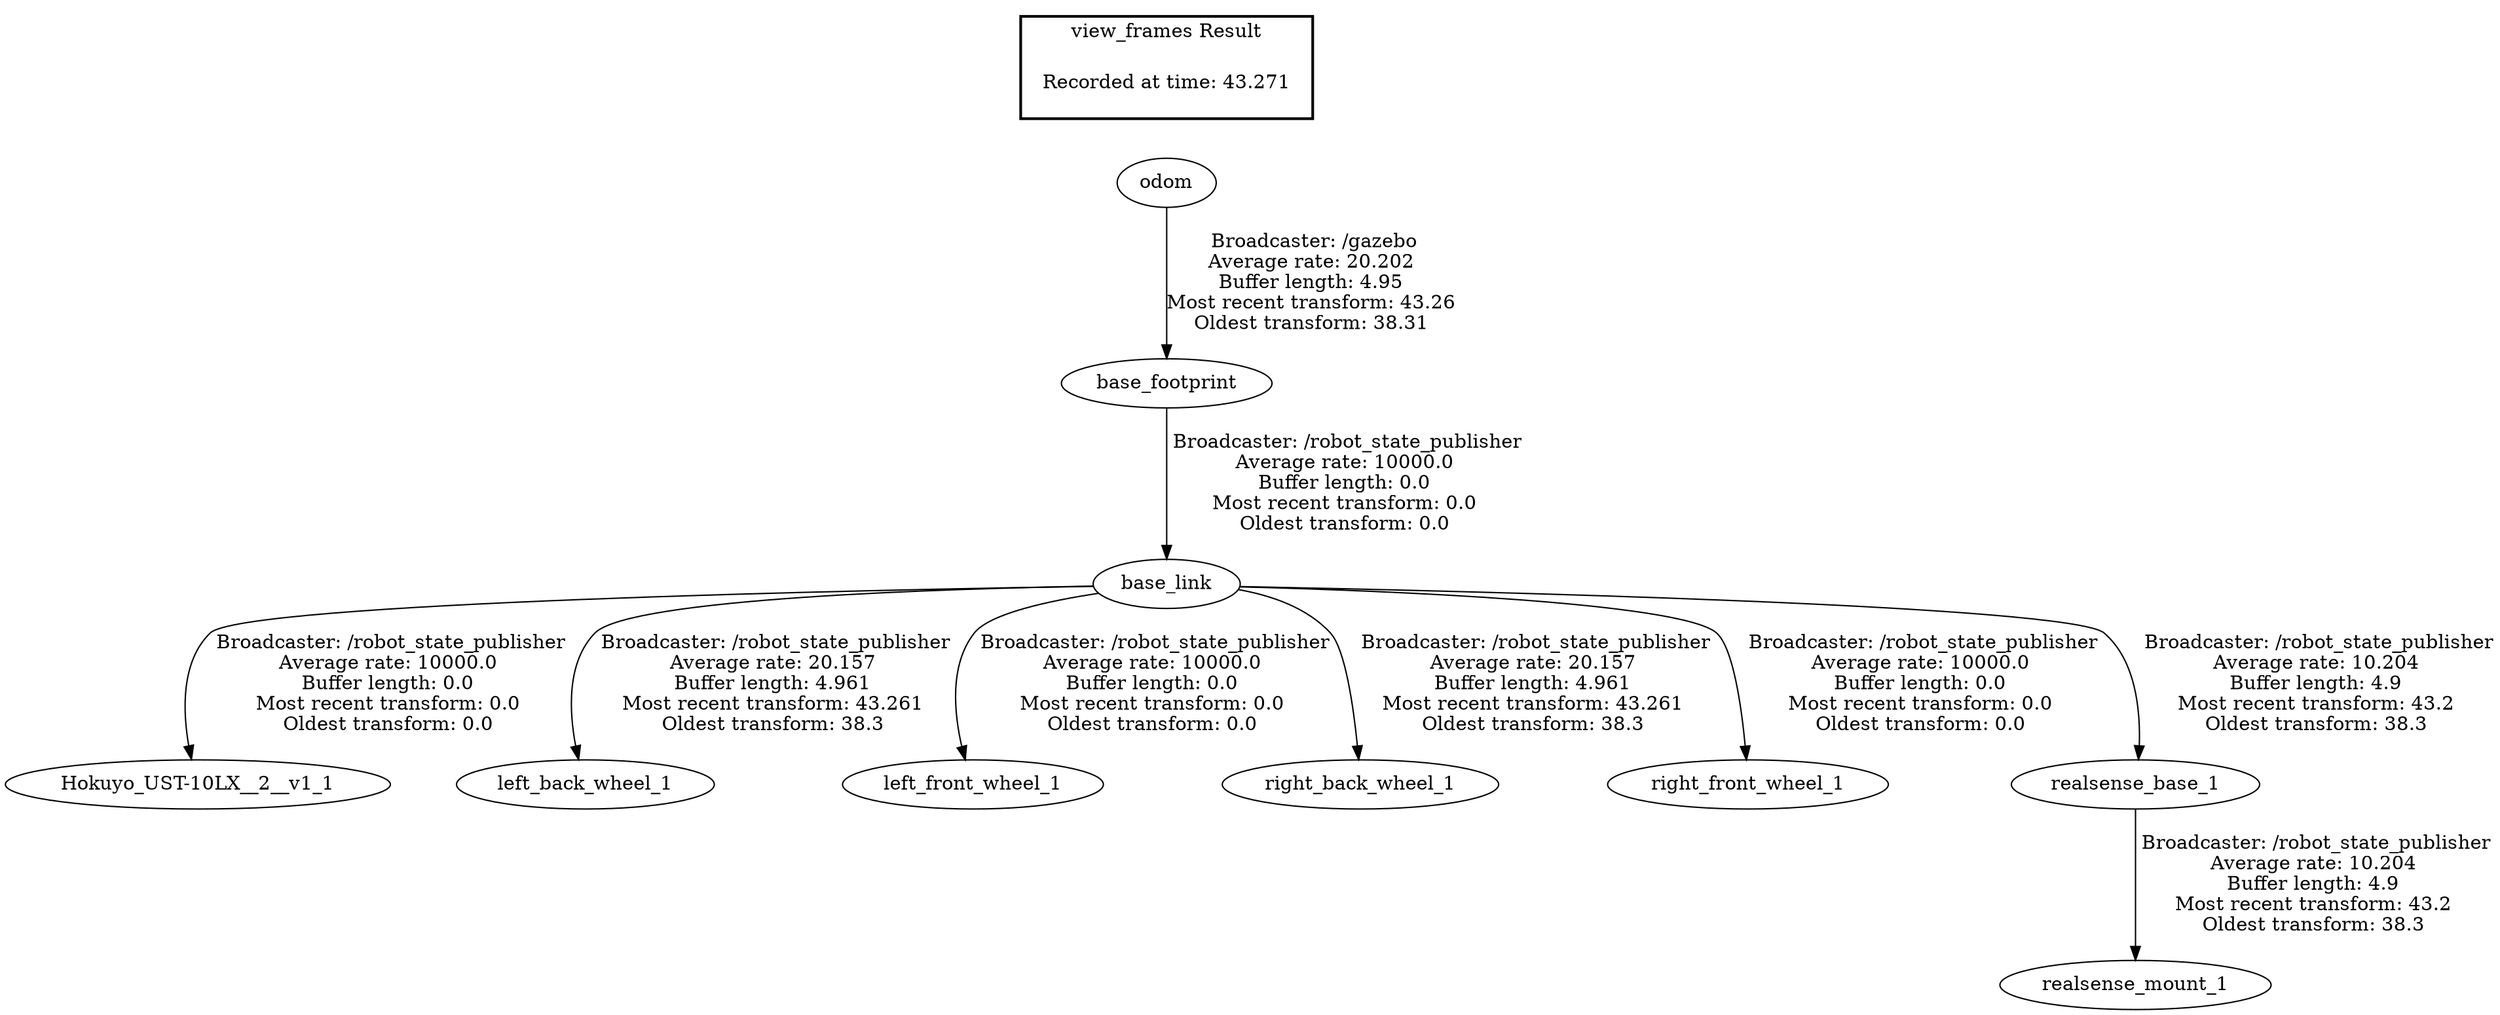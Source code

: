 digraph G {
"base_link" -> "Hokuyo_UST-10LX__2__v1_1"[label=" Broadcaster: /robot_state_publisher\nAverage rate: 10000.0\nBuffer length: 0.0\nMost recent transform: 0.0\nOldest transform: 0.0\n"];
"base_link" -> "left_back_wheel_1"[label=" Broadcaster: /robot_state_publisher\nAverage rate: 20.157\nBuffer length: 4.961\nMost recent transform: 43.261\nOldest transform: 38.3\n"];
"base_footprint" -> "base_link"[label=" Broadcaster: /robot_state_publisher\nAverage rate: 10000.0\nBuffer length: 0.0\nMost recent transform: 0.0\nOldest transform: 0.0\n"];
"base_link" -> "left_front_wheel_1"[label=" Broadcaster: /robot_state_publisher\nAverage rate: 10000.0\nBuffer length: 0.0\nMost recent transform: 0.0\nOldest transform: 0.0\n"];
"odom" -> "base_footprint"[label=" Broadcaster: /gazebo\nAverage rate: 20.202\nBuffer length: 4.95\nMost recent transform: 43.26\nOldest transform: 38.31\n"];
"base_link" -> "right_back_wheel_1"[label=" Broadcaster: /robot_state_publisher\nAverage rate: 20.157\nBuffer length: 4.961\nMost recent transform: 43.261\nOldest transform: 38.3\n"];
"base_link" -> "right_front_wheel_1"[label=" Broadcaster: /robot_state_publisher\nAverage rate: 10000.0\nBuffer length: 0.0\nMost recent transform: 0.0\nOldest transform: 0.0\n"];
"realsense_base_1" -> "realsense_mount_1"[label=" Broadcaster: /robot_state_publisher\nAverage rate: 10.204\nBuffer length: 4.9\nMost recent transform: 43.2\nOldest transform: 38.3\n"];
"base_link" -> "realsense_base_1"[label=" Broadcaster: /robot_state_publisher\nAverage rate: 10.204\nBuffer length: 4.9\nMost recent transform: 43.2\nOldest transform: 38.3\n"];
edge [style=invis];
 subgraph cluster_legend { style=bold; color=black; label ="view_frames Result";
"Recorded at time: 43.271"[ shape=plaintext ] ;
}->"odom";
}